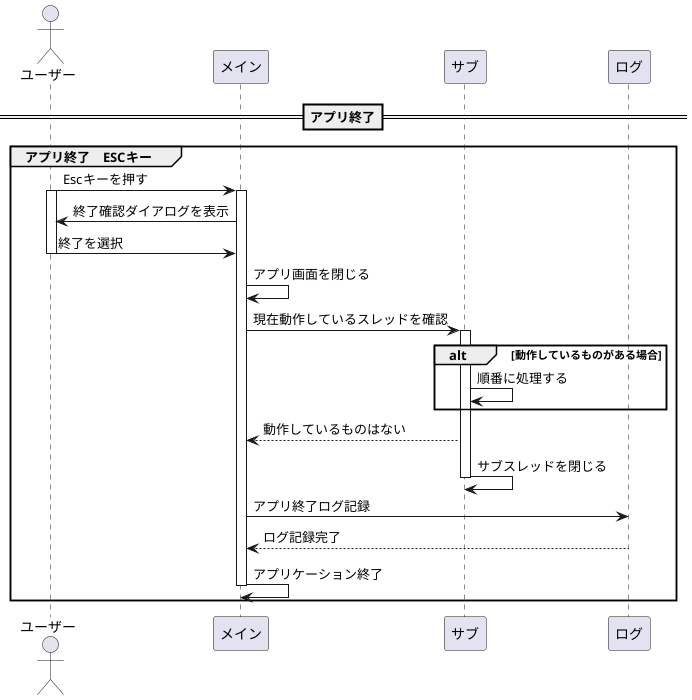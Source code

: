 @startuml
actor ユーザー
participant メイン
participant サブ
participant ログ

==アプリ終了==

group アプリ終了　ESCキー
    ユーザー -> メイン : Escキーを押す
    activate ユーザー
    activate メイン
    メイン -> ユーザー : 終了確認ダイアログを表示
    ユーザー -> メイン : 終了を選択
    deactivate ユーザー
    メイン -> メイン : アプリ画面を閉じる
    メイン -> サブ : 現在動作しているスレッドを確認
    activate サブ
    alt 動作しているものがある場合
       サブ -> サブ : 順番に処理する
    end
    サブ --> メイン : 動作しているものはない
    サブ->サブ : サブスレッドを閉じる
    deactivate サブ
    メイン -> ログ : アプリ終了ログ記録
    ログ --> メイン : ログ記録完了
    メイン -> メイン : アプリケーション終了
    deactivate メイン
end

@enduml
